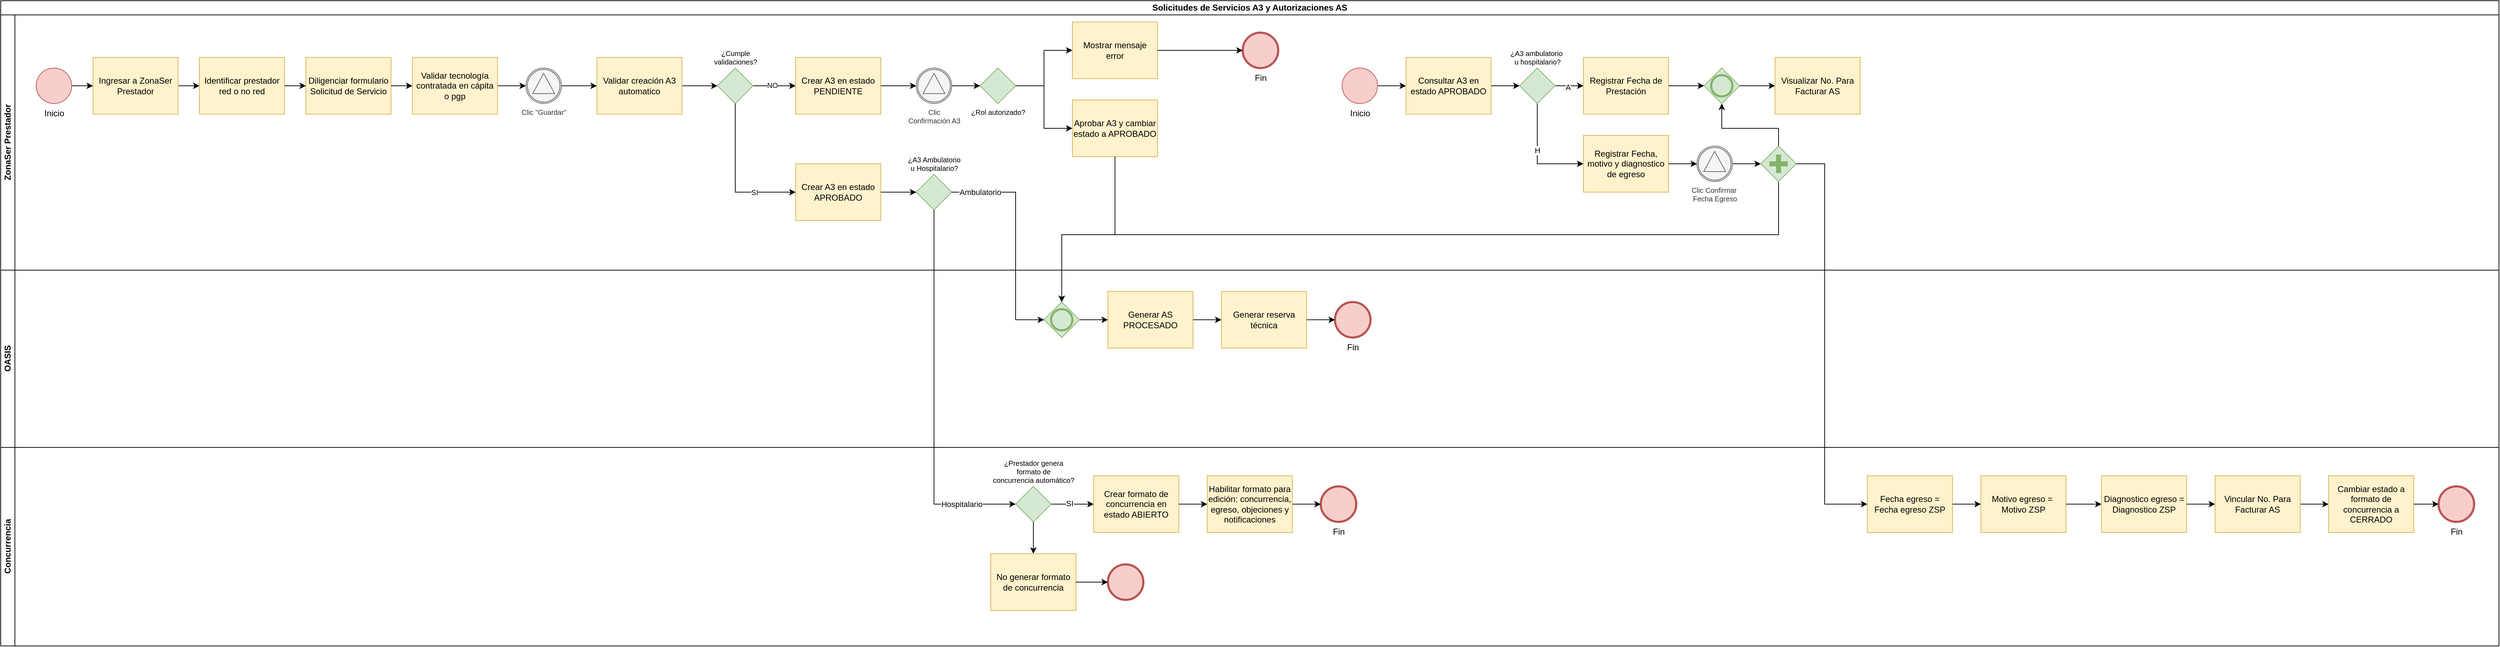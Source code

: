 <mxfile version="26.0.16">
  <diagram name="Página-1" id="qIX7veVQd1s_rR6ofYTU">
    <mxGraphModel dx="1434" dy="746" grid="1" gridSize="10" guides="1" tooltips="1" connect="1" arrows="1" fold="1" page="1" pageScale="1" pageWidth="2910" pageHeight="1030" math="0" shadow="0">
      <root>
        <mxCell id="0" />
        <mxCell id="1" parent="0" />
        <mxCell id="JW_ZT9TwwhXl2gYUWcVb-1" value="Solicitudes de Servicios A3 y Autorizaciones AS" style="swimlane;html=1;childLayout=stackLayout;resizeParent=1;resizeParentMax=0;horizontal=1;startSize=20;horizontalStack=0;whiteSpace=wrap;" vertex="1" parent="1">
          <mxGeometry x="40" y="40" width="3520" height="910" as="geometry" />
        </mxCell>
        <mxCell id="JW_ZT9TwwhXl2gYUWcVb-110" style="edgeStyle=orthogonalEdgeStyle;rounded=0;orthogonalLoop=1;jettySize=auto;html=1;" edge="1" parent="JW_ZT9TwwhXl2gYUWcVb-1" source="JW_ZT9TwwhXl2gYUWcVb-119" target="JW_ZT9TwwhXl2gYUWcVb-54">
          <mxGeometry relative="1" as="geometry">
            <Array as="points">
              <mxPoint x="1495" y="330" />
            </Array>
          </mxGeometry>
        </mxCell>
        <mxCell id="JW_ZT9TwwhXl2gYUWcVb-2" value="ZonaSer Prestador" style="swimlane;html=1;startSize=20;horizontal=0;" vertex="1" parent="JW_ZT9TwwhXl2gYUWcVb-1">
          <mxGeometry y="20" width="3520" height="360" as="geometry" />
        </mxCell>
        <mxCell id="JW_ZT9TwwhXl2gYUWcVb-7" style="edgeStyle=orthogonalEdgeStyle;rounded=0;orthogonalLoop=1;jettySize=auto;html=1;" edge="1" parent="JW_ZT9TwwhXl2gYUWcVb-2" source="JW_ZT9TwwhXl2gYUWcVb-5" target="JW_ZT9TwwhXl2gYUWcVb-6">
          <mxGeometry relative="1" as="geometry" />
        </mxCell>
        <mxCell id="JW_ZT9TwwhXl2gYUWcVb-5" value="Inicio" style="points=[[0.145,0.145,0],[0.5,0,0],[0.855,0.145,0],[1,0.5,0],[0.855,0.855,0],[0.5,1,0],[0.145,0.855,0],[0,0.5,0]];shape=mxgraph.bpmn.event;html=1;verticalLabelPosition=bottom;labelBackgroundColor=#ffffff;verticalAlign=top;align=center;perimeter=ellipsePerimeter;outlineConnect=0;aspect=fixed;outline=standard;symbol=general;fillColor=#f8cecc;strokeColor=#b85450;" vertex="1" parent="JW_ZT9TwwhXl2gYUWcVb-2">
          <mxGeometry x="50" y="75" width="50" height="50" as="geometry" />
        </mxCell>
        <mxCell id="JW_ZT9TwwhXl2gYUWcVb-8" style="edgeStyle=orthogonalEdgeStyle;rounded=0;orthogonalLoop=1;jettySize=auto;html=1;" edge="1" parent="JW_ZT9TwwhXl2gYUWcVb-2" source="JW_ZT9TwwhXl2gYUWcVb-6" target="JW_ZT9TwwhXl2gYUWcVb-9">
          <mxGeometry relative="1" as="geometry">
            <mxPoint x="290" y="100" as="targetPoint" />
          </mxGeometry>
        </mxCell>
        <mxCell id="JW_ZT9TwwhXl2gYUWcVb-6" value="Ingresar a ZonaSer Prestador" style="points=[[0.25,0,0],[0.5,0,0],[0.75,0,0],[1,0.25,0],[1,0.5,0],[1,0.75,0],[0.75,1,0],[0.5,1,0],[0.25,1,0],[0,0.75,0],[0,0.5,0],[0,0.25,0]];shape=mxgraph.bpmn.task2;whiteSpace=wrap;rectStyle=rounded;size=10;html=1;container=1;expand=0;collapsible=0;taskMarker=user;fillColor=#fff2cc;strokeColor=#d6b656;" vertex="1" parent="JW_ZT9TwwhXl2gYUWcVb-2">
          <mxGeometry x="130" y="60" width="120" height="80" as="geometry" />
        </mxCell>
        <UserObject label="Identificar prestador red o no red" link="https://app.diagrams.net/#Hkevinjporto%2FDiagramas-de-procesos%2Fmain%2FVisualizar%20servicios%20en%20ZSS%20para%20prestadores%20con%20marca%20en%20eter.drawio#%7B%22pageId%22%3A%22TRl0oPyITWr-6Asu_PwD%22%7D" linkTarget="_blank" id="JW_ZT9TwwhXl2gYUWcVb-9">
          <mxCell style="points=[[0.25,0,0],[0.5,0,0],[0.75,0,0],[1,0.25,0],[1,0.5,0],[1,0.75,0],[0.75,1,0],[0.5,1,0],[0.25,1,0],[0,0.75,0],[0,0.5,0],[0,0.25,0]];shape=mxgraph.bpmn.task2;whiteSpace=wrap;rectStyle=rounded;size=10;html=1;container=1;expand=0;collapsible=0;taskMarker=abstract;isLoopSub=1;fillColor=#fff2cc;strokeColor=#d6b656;" vertex="1" parent="JW_ZT9TwwhXl2gYUWcVb-2">
            <mxGeometry x="280" y="60" width="120" height="80" as="geometry" />
          </mxCell>
        </UserObject>
        <mxCell id="JW_ZT9TwwhXl2gYUWcVb-13" value="Diligenciar formulario Solicitud de Servicio" style="points=[[0.25,0,0],[0.5,0,0],[0.75,0,0],[1,0.25,0],[1,0.5,0],[1,0.75,0],[0.75,1,0],[0.5,1,0],[0.25,1,0],[0,0.75,0],[0,0.5,0],[0,0.25,0]];shape=mxgraph.bpmn.task2;whiteSpace=wrap;rectStyle=rounded;size=10;html=1;container=1;expand=0;collapsible=0;taskMarker=user;fillColor=#fff2cc;strokeColor=#d6b656;" vertex="1" parent="JW_ZT9TwwhXl2gYUWcVb-2">
          <mxGeometry x="430" y="60" width="120" height="80" as="geometry" />
        </mxCell>
        <mxCell id="JW_ZT9TwwhXl2gYUWcVb-10" style="edgeStyle=orthogonalEdgeStyle;rounded=0;orthogonalLoop=1;jettySize=auto;html=1;" edge="1" parent="JW_ZT9TwwhXl2gYUWcVb-2" source="JW_ZT9TwwhXl2gYUWcVb-9" target="JW_ZT9TwwhXl2gYUWcVb-13">
          <mxGeometry relative="1" as="geometry">
            <mxPoint x="430" y="100" as="targetPoint" />
          </mxGeometry>
        </mxCell>
        <mxCell id="JW_ZT9TwwhXl2gYUWcVb-14" style="edgeStyle=orthogonalEdgeStyle;rounded=0;orthogonalLoop=1;jettySize=auto;html=1;" edge="1" parent="JW_ZT9TwwhXl2gYUWcVb-2" source="JW_ZT9TwwhXl2gYUWcVb-13" target="JW_ZT9TwwhXl2gYUWcVb-16">
          <mxGeometry relative="1" as="geometry">
            <mxPoint x="580" y="100" as="targetPoint" />
          </mxGeometry>
        </mxCell>
        <mxCell id="JW_ZT9TwwhXl2gYUWcVb-18" style="edgeStyle=orthogonalEdgeStyle;rounded=0;orthogonalLoop=1;jettySize=auto;html=1;" edge="1" parent="JW_ZT9TwwhXl2gYUWcVb-2" source="JW_ZT9TwwhXl2gYUWcVb-16" target="JW_ZT9TwwhXl2gYUWcVb-17">
          <mxGeometry relative="1" as="geometry" />
        </mxCell>
        <UserObject label="Validar tecnología contratada en cápita o pgp" link="https://app.diagrams.net/#Hkevinjporto%2FDiagramas-de-procesos%2Fmain%2FValidar%20tecnologia%20contratada%20en%20capita%20o%20pgp.drawio#%7B%22pageId%22%3A%22vuPgtb5DDe-6d6AMIZnv%22%7D" id="JW_ZT9TwwhXl2gYUWcVb-16">
          <mxCell style="points=[[0.25,0,0],[0.5,0,0],[0.75,0,0],[1,0.25,0],[1,0.5,0],[1,0.75,0],[0.75,1,0],[0.5,1,0],[0.25,1,0],[0,0.75,0],[0,0.5,0],[0,0.25,0]];shape=mxgraph.bpmn.task2;whiteSpace=wrap;rectStyle=rounded;size=10;html=1;container=1;expand=0;collapsible=0;taskMarker=abstract;isLoopSub=1;fillColor=#fff2cc;strokeColor=#d6b656;" vertex="1" parent="JW_ZT9TwwhXl2gYUWcVb-2">
            <mxGeometry x="580" y="60" width="120" height="80" as="geometry" />
          </mxCell>
        </UserObject>
        <mxCell id="JW_ZT9TwwhXl2gYUWcVb-82" style="edgeStyle=orthogonalEdgeStyle;rounded=0;orthogonalLoop=1;jettySize=auto;html=1;entryX=0;entryY=0.5;entryDx=0;entryDy=0;entryPerimeter=0;" edge="1" parent="JW_ZT9TwwhXl2gYUWcVb-2" source="JW_ZT9TwwhXl2gYUWcVb-17" target="JW_ZT9TwwhXl2gYUWcVb-83">
          <mxGeometry relative="1" as="geometry">
            <mxPoint x="830" y="100" as="targetPoint" />
          </mxGeometry>
        </mxCell>
        <mxCell id="JW_ZT9TwwhXl2gYUWcVb-17" value="Clic &quot;Guardar&quot;" style="points=[[0.145,0.145,0],[0.5,0,0],[0.855,0.145,0],[1,0.5,0],[0.855,0.855,0],[0.5,1,0],[0.145,0.855,0],[0,0.5,0]];shape=mxgraph.bpmn.event;html=1;verticalLabelPosition=bottom;labelBackgroundColor=#ffffff;verticalAlign=top;align=center;perimeter=ellipsePerimeter;outlineConnect=0;aspect=fixed;outline=catching;symbol=signal;fillColor=#f5f5f5;strokeColor=#666666;fontColor=#333333;fontSize=10;" vertex="1" parent="JW_ZT9TwwhXl2gYUWcVb-2">
          <mxGeometry x="740" y="75" width="50" height="50" as="geometry" />
        </mxCell>
        <mxCell id="JW_ZT9TwwhXl2gYUWcVb-32" style="edgeStyle=orthogonalEdgeStyle;rounded=0;orthogonalLoop=1;jettySize=auto;html=1;fontSize=10;exitX=1;exitY=0.5;exitDx=0;exitDy=0;exitPerimeter=0;" edge="1" parent="JW_ZT9TwwhXl2gYUWcVb-2" source="JW_ZT9TwwhXl2gYUWcVb-84" target="JW_ZT9TwwhXl2gYUWcVb-38">
          <mxGeometry relative="1" as="geometry">
            <mxPoint x="1260" y="100" as="targetPoint" />
            <mxPoint x="1340" y="100" as="sourcePoint" />
          </mxGeometry>
        </mxCell>
        <mxCell id="JW_ZT9TwwhXl2gYUWcVb-35" value="NO" style="edgeLabel;html=1;align=center;verticalAlign=middle;resizable=0;points=[];fontSize=10;" vertex="1" connectable="0" parent="JW_ZT9TwwhXl2gYUWcVb-32">
          <mxGeometry x="-0.104" y="1" relative="1" as="geometry">
            <mxPoint as="offset" />
          </mxGeometry>
        </mxCell>
        <mxCell id="JW_ZT9TwwhXl2gYUWcVb-38" value="Crear A3 en estado PENDIENTE" style="points=[[0.25,0,0],[0.5,0,0],[0.75,0,0],[1,0.25,0],[1,0.5,0],[1,0.75,0],[0.75,1,0],[0.5,1,0],[0.25,1,0],[0,0.75,0],[0,0.5,0],[0,0.25,0]];shape=mxgraph.bpmn.task2;whiteSpace=wrap;rectStyle=rounded;size=10;html=1;container=1;expand=0;collapsible=0;taskMarker=user;fillColor=#fff2cc;strokeColor=#d6b656;" vertex="1" parent="JW_ZT9TwwhXl2gYUWcVb-2">
          <mxGeometry x="1120" y="60" width="120" height="80" as="geometry" />
        </mxCell>
        <mxCell id="JW_ZT9TwwhXl2gYUWcVb-39" value="Crear A3 en estado APROBADO" style="points=[[0.25,0,0],[0.5,0,0],[0.75,0,0],[1,0.25,0],[1,0.5,0],[1,0.75,0],[0.75,1,0],[0.5,1,0],[0.25,1,0],[0,0.75,0],[0,0.5,0],[0,0.25,0]];shape=mxgraph.bpmn.task2;whiteSpace=wrap;rectStyle=rounded;size=10;html=1;container=1;expand=0;collapsible=0;taskMarker=script;fillColor=#fff2cc;strokeColor=#d6b656;" vertex="1" parent="JW_ZT9TwwhXl2gYUWcVb-2">
          <mxGeometry x="1120" y="210" width="120" height="80" as="geometry" />
        </mxCell>
        <mxCell id="JW_ZT9TwwhXl2gYUWcVb-41" value="Clic &lt;br&gt;Confirmación A3" style="points=[[0.145,0.145,0],[0.5,0,0],[0.855,0.145,0],[1,0.5,0],[0.855,0.855,0],[0.5,1,0],[0.145,0.855,0],[0,0.5,0]];shape=mxgraph.bpmn.event;html=1;verticalLabelPosition=bottom;labelBackgroundColor=#ffffff;verticalAlign=top;align=center;perimeter=ellipsePerimeter;outlineConnect=0;aspect=fixed;outline=catching;symbol=signal;fillColor=#f5f5f5;fontColor=#333333;strokeColor=#666666;fontSize=10;" vertex="1" parent="JW_ZT9TwwhXl2gYUWcVb-2">
          <mxGeometry x="1290" y="75" width="50" height="50" as="geometry" />
        </mxCell>
        <mxCell id="JW_ZT9TwwhXl2gYUWcVb-40" style="edgeStyle=orthogonalEdgeStyle;rounded=0;orthogonalLoop=1;jettySize=auto;html=1;" edge="1" parent="JW_ZT9TwwhXl2gYUWcVb-2" source="JW_ZT9TwwhXl2gYUWcVb-38" target="JW_ZT9TwwhXl2gYUWcVb-41">
          <mxGeometry relative="1" as="geometry">
            <mxPoint x="1470" y="100" as="targetPoint" />
          </mxGeometry>
        </mxCell>
        <mxCell id="JW_ZT9TwwhXl2gYUWcVb-43" value="¿A3 Ambulatorio &lt;br&gt;u Hospitalario?" style="points=[[0.25,0.25,0],[0.5,0,0],[0.75,0.25,0],[1,0.5,0],[0.75,0.75,0],[0.5,1,0],[0.25,0.75,0],[0,0.5,0]];shape=mxgraph.bpmn.gateway2;html=1;verticalLabelPosition=top;labelBackgroundColor=#ffffff;verticalAlign=bottom;align=center;perimeter=rhombusPerimeter;outlineConnect=0;outline=none;symbol=none;fillColor=#d5e8d4;strokeColor=#82b366;fontSize=10;labelPosition=center;" vertex="1" parent="JW_ZT9TwwhXl2gYUWcVb-2">
          <mxGeometry x="1290" y="225" width="50" height="50" as="geometry" />
        </mxCell>
        <mxCell id="JW_ZT9TwwhXl2gYUWcVb-42" style="edgeStyle=orthogonalEdgeStyle;rounded=0;orthogonalLoop=1;jettySize=auto;html=1;" edge="1" parent="JW_ZT9TwwhXl2gYUWcVb-2" source="JW_ZT9TwwhXl2gYUWcVb-39" target="JW_ZT9TwwhXl2gYUWcVb-43">
          <mxGeometry relative="1" as="geometry">
            <mxPoint x="1480" y="225" as="targetPoint" />
          </mxGeometry>
        </mxCell>
        <mxCell id="JW_ZT9TwwhXl2gYUWcVb-47" value="Mostrar mensaje error" style="points=[[0.25,0,0],[0.5,0,0],[0.75,0,0],[1,0.25,0],[1,0.5,0],[1,0.75,0],[0.75,1,0],[0.5,1,0],[0.25,1,0],[0,0.75,0],[0,0.5,0],[0,0.25,0]];shape=mxgraph.bpmn.task2;whiteSpace=wrap;rectStyle=rounded;size=10;html=1;container=1;expand=0;collapsible=0;taskMarker=send;fillColor=#fff2cc;strokeColor=#d6b656;" vertex="1" parent="JW_ZT9TwwhXl2gYUWcVb-2">
          <mxGeometry x="1510" y="10" width="120" height="80" as="geometry" />
        </mxCell>
        <mxCell id="JW_ZT9TwwhXl2gYUWcVb-50" value="Aprobar A3 y cambiar estado a APROBADO" style="points=[[0.25,0,0],[0.5,0,0],[0.75,0,0],[1,0.25,0],[1,0.5,0],[1,0.75,0],[0.75,1,0],[0.5,1,0],[0.25,1,0],[0,0.75,0],[0,0.5,0],[0,0.25,0]];shape=mxgraph.bpmn.task2;whiteSpace=wrap;rectStyle=rounded;size=10;html=1;container=1;expand=0;collapsible=0;taskMarker=script;fillColor=#fff2cc;strokeColor=#d6b656;" vertex="1" parent="JW_ZT9TwwhXl2gYUWcVb-2">
          <mxGeometry x="1510" y="120" width="120" height="80" as="geometry" />
        </mxCell>
        <mxCell id="JW_ZT9TwwhXl2gYUWcVb-49" value="Fin" style="points=[[0.145,0.145,0],[0.5,0,0],[0.855,0.145,0],[1,0.5,0],[0.855,0.855,0],[0.5,1,0],[0.145,0.855,0],[0,0.5,0]];shape=mxgraph.bpmn.event;html=1;verticalLabelPosition=bottom;labelBackgroundColor=#ffffff;verticalAlign=top;align=center;perimeter=ellipsePerimeter;outlineConnect=0;aspect=fixed;outline=end;symbol=terminate2;fillColor=#f8cecc;strokeColor=#b85450;" vertex="1" parent="JW_ZT9TwwhXl2gYUWcVb-2">
          <mxGeometry x="1750" y="25" width="50" height="50" as="geometry" />
        </mxCell>
        <mxCell id="JW_ZT9TwwhXl2gYUWcVb-48" style="edgeStyle=orthogonalEdgeStyle;rounded=0;orthogonalLoop=1;jettySize=auto;html=1;" edge="1" parent="JW_ZT9TwwhXl2gYUWcVb-2" source="JW_ZT9TwwhXl2gYUWcVb-47" target="JW_ZT9TwwhXl2gYUWcVb-49">
          <mxGeometry relative="1" as="geometry">
            <mxPoint x="1810" y="50" as="targetPoint" />
          </mxGeometry>
        </mxCell>
        <mxCell id="JW_ZT9TwwhXl2gYUWcVb-96" style="edgeStyle=orthogonalEdgeStyle;rounded=0;orthogonalLoop=1;jettySize=auto;html=1;" edge="1" parent="JW_ZT9TwwhXl2gYUWcVb-2" source="JW_ZT9TwwhXl2gYUWcVb-76" target="JW_ZT9TwwhXl2gYUWcVb-95">
          <mxGeometry relative="1" as="geometry" />
        </mxCell>
        <mxCell id="JW_ZT9TwwhXl2gYUWcVb-76" value="Inicio" style="points=[[0.145,0.145,0],[0.5,0,0],[0.855,0.145,0],[1,0.5,0],[0.855,0.855,0],[0.5,1,0],[0.145,0.855,0],[0,0.5,0]];shape=mxgraph.bpmn.event;html=1;verticalLabelPosition=bottom;labelBackgroundColor=#ffffff;verticalAlign=top;align=center;perimeter=ellipsePerimeter;outlineConnect=0;aspect=fixed;outline=standard;symbol=general;fillColor=#f8cecc;strokeColor=#b85450;" vertex="1" parent="JW_ZT9TwwhXl2gYUWcVb-2">
          <mxGeometry x="1890" y="75" width="50" height="50" as="geometry" />
        </mxCell>
        <mxCell id="JW_ZT9TwwhXl2gYUWcVb-45" value="¿Rol autorizado?" style="points=[[0.25,0.25,0],[0.5,0,0],[0.75,0.25,0],[1,0.5,0],[0.75,0.75,0],[0.5,1,0],[0.25,0.75,0],[0,0.5,0]];shape=mxgraph.bpmn.gateway2;html=1;verticalLabelPosition=bottom;labelBackgroundColor=#ffffff;verticalAlign=top;align=center;perimeter=rhombusPerimeter;outlineConnect=0;outline=none;symbol=none;fillColor=#d5e8d4;strokeColor=#82b366;fontSize=10;labelPosition=center;" vertex="1" parent="JW_ZT9TwwhXl2gYUWcVb-2">
          <mxGeometry x="1380" y="75" width="50" height="50" as="geometry" />
        </mxCell>
        <mxCell id="JW_ZT9TwwhXl2gYUWcVb-46" style="edgeStyle=orthogonalEdgeStyle;rounded=0;orthogonalLoop=1;jettySize=auto;html=1;" edge="1" parent="JW_ZT9TwwhXl2gYUWcVb-2" source="JW_ZT9TwwhXl2gYUWcVb-45" target="JW_ZT9TwwhXl2gYUWcVb-47">
          <mxGeometry relative="1" as="geometry">
            <mxPoint x="1670" y="40" as="targetPoint" />
          </mxGeometry>
        </mxCell>
        <mxCell id="JW_ZT9TwwhXl2gYUWcVb-44" style="edgeStyle=orthogonalEdgeStyle;rounded=0;orthogonalLoop=1;jettySize=auto;html=1;" edge="1" parent="JW_ZT9TwwhXl2gYUWcVb-2" source="JW_ZT9TwwhXl2gYUWcVb-41" target="JW_ZT9TwwhXl2gYUWcVb-45">
          <mxGeometry relative="1" as="geometry">
            <mxPoint x="1550" y="100" as="targetPoint" />
          </mxGeometry>
        </mxCell>
        <mxCell id="JW_ZT9TwwhXl2gYUWcVb-51" style="edgeStyle=orthogonalEdgeStyle;rounded=0;orthogonalLoop=1;jettySize=auto;html=1;entryX=0;entryY=0.5;entryDx=0;entryDy=0;entryPerimeter=0;" edge="1" parent="JW_ZT9TwwhXl2gYUWcVb-2" source="JW_ZT9TwwhXl2gYUWcVb-45" target="JW_ZT9TwwhXl2gYUWcVb-50">
          <mxGeometry relative="1" as="geometry" />
        </mxCell>
        <mxCell id="JW_ZT9TwwhXl2gYUWcVb-85" style="edgeStyle=orthogonalEdgeStyle;rounded=0;orthogonalLoop=1;jettySize=auto;html=1;" edge="1" parent="JW_ZT9TwwhXl2gYUWcVb-2" source="JW_ZT9TwwhXl2gYUWcVb-83" target="JW_ZT9TwwhXl2gYUWcVb-84">
          <mxGeometry relative="1" as="geometry" />
        </mxCell>
        <UserObject label="Validar creación A3 automatico" link="https://app.diagrams.net/#Hkevinjporto%2FDiagramas-de-procesos%2Fmain%2FValidar%20condiciones%20para%20crear%20A3%20automatico.drawio#%7B%22pageId%22%3A%22XB4Z8zkzqnux2oW8rPwN%22%7D" id="JW_ZT9TwwhXl2gYUWcVb-83">
          <mxCell style="points=[[0.25,0,0],[0.5,0,0],[0.75,0,0],[1,0.25,0],[1,0.5,0],[1,0.75,0],[0.75,1,0],[0.5,1,0],[0.25,1,0],[0,0.75,0],[0,0.5,0],[0,0.25,0]];shape=mxgraph.bpmn.task2;whiteSpace=wrap;rectStyle=rounded;size=10;html=1;container=1;expand=0;collapsible=0;taskMarker=abstract;isLoopSub=1;fillColor=#fff2cc;strokeColor=#d6b656;" vertex="1" parent="JW_ZT9TwwhXl2gYUWcVb-2">
            <mxGeometry x="840" y="60" width="120" height="80" as="geometry" />
          </mxCell>
        </UserObject>
        <mxCell id="JW_ZT9TwwhXl2gYUWcVb-84" value="¿Cumple &lt;br&gt;validaciones?" style="points=[[0.25,0.25,0],[0.5,0,0],[0.75,0.25,0],[1,0.5,0],[0.75,0.75,0],[0.5,1,0],[0.25,0.75,0],[0,0.5,0]];shape=mxgraph.bpmn.gateway2;html=1;verticalLabelPosition=top;labelBackgroundColor=#ffffff;verticalAlign=bottom;align=center;perimeter=rhombusPerimeter;outlineConnect=0;outline=none;symbol=none;fillColor=#d5e8d4;strokeColor=#82b366;labelPosition=center;fontSize=10;" vertex="1" parent="JW_ZT9TwwhXl2gYUWcVb-2">
          <mxGeometry x="1010" y="75" width="50" height="50" as="geometry" />
        </mxCell>
        <mxCell id="JW_ZT9TwwhXl2gYUWcVb-86" style="edgeStyle=orthogonalEdgeStyle;rounded=0;orthogonalLoop=1;jettySize=auto;html=1;entryX=0;entryY=0.5;entryDx=0;entryDy=0;entryPerimeter=0;" edge="1" parent="JW_ZT9TwwhXl2gYUWcVb-2" source="JW_ZT9TwwhXl2gYUWcVb-84" target="JW_ZT9TwwhXl2gYUWcVb-39">
          <mxGeometry relative="1" as="geometry">
            <Array as="points">
              <mxPoint x="1035" y="250" />
            </Array>
          </mxGeometry>
        </mxCell>
        <mxCell id="JW_ZT9TwwhXl2gYUWcVb-87" value="SI" style="edgeLabel;html=1;align=center;verticalAlign=middle;resizable=0;points=[];fontSize=10;" vertex="1" connectable="0" parent="JW_ZT9TwwhXl2gYUWcVb-86">
          <mxGeometry x="0.274" relative="1" as="geometry">
            <mxPoint x="18" as="offset" />
          </mxGeometry>
        </mxCell>
        <mxCell id="JW_ZT9TwwhXl2gYUWcVb-95" value="Consultar A3 en estado APROBADO" style="points=[[0.25,0,0],[0.5,0,0],[0.75,0,0],[1,0.25,0],[1,0.5,0],[1,0.75,0],[0.75,1,0],[0.5,1,0],[0.25,1,0],[0,0.75,0],[0,0.5,0],[0,0.25,0]];shape=mxgraph.bpmn.task2;whiteSpace=wrap;rectStyle=rounded;size=10;html=1;container=1;expand=0;collapsible=0;taskMarker=user;fillColor=#fff2cc;strokeColor=#d6b656;" vertex="1" parent="JW_ZT9TwwhXl2gYUWcVb-2">
          <mxGeometry x="1980" y="60" width="120" height="80" as="geometry" />
        </mxCell>
        <mxCell id="JW_ZT9TwwhXl2gYUWcVb-102" style="edgeStyle=orthogonalEdgeStyle;rounded=0;orthogonalLoop=1;jettySize=auto;html=1;" edge="1" parent="JW_ZT9TwwhXl2gYUWcVb-2" source="JW_ZT9TwwhXl2gYUWcVb-101" target="JW_ZT9TwwhXl2gYUWcVb-106">
          <mxGeometry relative="1" as="geometry">
            <mxPoint x="2370" y="100" as="targetPoint" />
          </mxGeometry>
        </mxCell>
        <mxCell id="JW_ZT9TwwhXl2gYUWcVb-103" value="A" style="edgeLabel;html=1;align=center;verticalAlign=middle;resizable=0;points=[];" vertex="1" connectable="0" parent="JW_ZT9TwwhXl2gYUWcVb-102">
          <mxGeometry x="-0.106" y="-2" relative="1" as="geometry">
            <mxPoint as="offset" />
          </mxGeometry>
        </mxCell>
        <mxCell id="JW_ZT9TwwhXl2gYUWcVb-104" style="edgeStyle=orthogonalEdgeStyle;rounded=0;orthogonalLoop=1;jettySize=auto;html=1;entryX=0;entryY=0.5;entryDx=0;entryDy=0;entryPerimeter=0;" edge="1" parent="JW_ZT9TwwhXl2gYUWcVb-2" source="JW_ZT9TwwhXl2gYUWcVb-101" target="JW_ZT9TwwhXl2gYUWcVb-107">
          <mxGeometry relative="1" as="geometry">
            <mxPoint x="2265" y="200" as="targetPoint" />
            <Array as="points">
              <mxPoint x="2165" y="210" />
            </Array>
          </mxGeometry>
        </mxCell>
        <mxCell id="JW_ZT9TwwhXl2gYUWcVb-105" value="H" style="edgeLabel;html=1;align=center;verticalAlign=middle;resizable=0;points=[];" vertex="1" connectable="0" parent="JW_ZT9TwwhXl2gYUWcVb-104">
          <mxGeometry x="-0.126" relative="1" as="geometry">
            <mxPoint as="offset" />
          </mxGeometry>
        </mxCell>
        <mxCell id="JW_ZT9TwwhXl2gYUWcVb-101" value="¿A3 ambulatorio&amp;nbsp;&lt;div&gt;u hospitalario?&lt;/div&gt;" style="points=[[0.25,0.25,0],[0.5,0,0],[0.75,0.25,0],[1,0.5,0],[0.75,0.75,0],[0.5,1,0],[0.25,0.75,0],[0,0.5,0]];shape=mxgraph.bpmn.gateway2;html=1;verticalLabelPosition=top;labelBackgroundColor=#ffffff;verticalAlign=bottom;align=center;perimeter=rhombusPerimeter;outlineConnect=0;outline=none;symbol=none;fillColor=#d5e8d4;strokeColor=#82b366;fontSize=10;labelPosition=center;" vertex="1" parent="JW_ZT9TwwhXl2gYUWcVb-2">
          <mxGeometry x="2140" y="75" width="50" height="50" as="geometry" />
        </mxCell>
        <mxCell id="JW_ZT9TwwhXl2gYUWcVb-100" style="edgeStyle=orthogonalEdgeStyle;rounded=0;orthogonalLoop=1;jettySize=auto;html=1;" edge="1" parent="JW_ZT9TwwhXl2gYUWcVb-2" source="JW_ZT9TwwhXl2gYUWcVb-95" target="JW_ZT9TwwhXl2gYUWcVb-101">
          <mxGeometry relative="1" as="geometry">
            <mxPoint x="2230" y="100" as="targetPoint" />
          </mxGeometry>
        </mxCell>
        <mxCell id="JW_ZT9TwwhXl2gYUWcVb-106" value="Registrar Fecha de Prestación" style="points=[[0.25,0,0],[0.5,0,0],[0.75,0,0],[1,0.25,0],[1,0.5,0],[1,0.75,0],[0.75,1,0],[0.5,1,0],[0.25,1,0],[0,0.75,0],[0,0.5,0],[0,0.25,0]];shape=mxgraph.bpmn.task2;whiteSpace=wrap;rectStyle=rounded;size=10;html=1;container=1;expand=0;collapsible=0;taskMarker=user;fillColor=#fff2cc;strokeColor=#d6b656;" vertex="1" parent="JW_ZT9TwwhXl2gYUWcVb-2">
          <mxGeometry x="2230" y="60" width="120" height="80" as="geometry" />
        </mxCell>
        <mxCell id="JW_ZT9TwwhXl2gYUWcVb-107" value="Registrar Fecha, motivo y diagnostico de egreso" style="points=[[0.25,0,0],[0.5,0,0],[0.75,0,0],[1,0.25,0],[1,0.5,0],[1,0.75,0],[0.75,1,0],[0.5,1,0],[0.25,1,0],[0,0.75,0],[0,0.5,0],[0,0.25,0]];shape=mxgraph.bpmn.task2;whiteSpace=wrap;rectStyle=rounded;size=10;html=1;container=1;expand=0;collapsible=0;taskMarker=user;fillColor=#fff2cc;strokeColor=#d6b656;" vertex="1" parent="JW_ZT9TwwhXl2gYUWcVb-2">
          <mxGeometry x="2230" y="170" width="120" height="80" as="geometry" />
        </mxCell>
        <mxCell id="JW_ZT9TwwhXl2gYUWcVb-120" style="edgeStyle=orthogonalEdgeStyle;rounded=0;orthogonalLoop=1;jettySize=auto;html=1;" edge="1" parent="JW_ZT9TwwhXl2gYUWcVb-2" source="JW_ZT9TwwhXl2gYUWcVb-109" target="JW_ZT9TwwhXl2gYUWcVb-119">
          <mxGeometry relative="1" as="geometry" />
        </mxCell>
        <mxCell id="JW_ZT9TwwhXl2gYUWcVb-109" value="Clic Confirmar&amp;nbsp;&lt;div&gt;Fecha Egreso&lt;/div&gt;" style="points=[[0.145,0.145,0],[0.5,0,0],[0.855,0.145,0],[1,0.5,0],[0.855,0.855,0],[0.5,1,0],[0.145,0.855,0],[0,0.5,0]];shape=mxgraph.bpmn.event;html=1;verticalLabelPosition=bottom;labelBackgroundColor=#ffffff;verticalAlign=top;align=center;perimeter=ellipsePerimeter;outlineConnect=0;aspect=fixed;outline=catching;symbol=signal;fillColor=#f5f5f5;fontColor=#333333;strokeColor=#666666;fontSize=10;" vertex="1" parent="JW_ZT9TwwhXl2gYUWcVb-2">
          <mxGeometry x="2390" y="185" width="50" height="50" as="geometry" />
        </mxCell>
        <mxCell id="JW_ZT9TwwhXl2gYUWcVb-108" style="edgeStyle=orthogonalEdgeStyle;rounded=0;orthogonalLoop=1;jettySize=auto;html=1;" edge="1" parent="JW_ZT9TwwhXl2gYUWcVb-2" source="JW_ZT9TwwhXl2gYUWcVb-107" target="JW_ZT9TwwhXl2gYUWcVb-109">
          <mxGeometry relative="1" as="geometry">
            <mxPoint x="2520" y="210" as="targetPoint" />
          </mxGeometry>
        </mxCell>
        <mxCell id="JW_ZT9TwwhXl2gYUWcVb-112" value="" style="points=[[0.25,0.25,0],[0.5,0,0],[0.75,0.25,0],[1,0.5,0],[0.75,0.75,0],[0.5,1,0],[0.25,0.75,0],[0,0.5,0]];shape=mxgraph.bpmn.gateway2;html=1;verticalLabelPosition=bottom;labelBackgroundColor=#ffffff;verticalAlign=top;align=center;perimeter=rhombusPerimeter;outlineConnect=0;outline=end;symbol=general;fillColor=#d5e8d4;strokeColor=#82b366;" vertex="1" parent="JW_ZT9TwwhXl2gYUWcVb-2">
          <mxGeometry x="2400" y="75" width="50" height="50" as="geometry" />
        </mxCell>
        <mxCell id="JW_ZT9TwwhXl2gYUWcVb-111" style="edgeStyle=orthogonalEdgeStyle;rounded=0;orthogonalLoop=1;jettySize=auto;html=1;" edge="1" parent="JW_ZT9TwwhXl2gYUWcVb-2" source="JW_ZT9TwwhXl2gYUWcVb-106" target="JW_ZT9TwwhXl2gYUWcVb-112">
          <mxGeometry relative="1" as="geometry">
            <mxPoint x="2410" y="100" as="targetPoint" />
          </mxGeometry>
        </mxCell>
        <mxCell id="JW_ZT9TwwhXl2gYUWcVb-135" style="edgeStyle=orthogonalEdgeStyle;rounded=0;orthogonalLoop=1;jettySize=auto;html=1;" edge="1" parent="JW_ZT9TwwhXl2gYUWcVb-2" source="JW_ZT9TwwhXl2gYUWcVb-119" target="JW_ZT9TwwhXl2gYUWcVb-112">
          <mxGeometry relative="1" as="geometry">
            <Array as="points">
              <mxPoint x="2505" y="160" />
              <mxPoint x="2425" y="160" />
            </Array>
          </mxGeometry>
        </mxCell>
        <mxCell id="JW_ZT9TwwhXl2gYUWcVb-119" value="" style="points=[[0.25,0.25,0],[0.5,0,0],[0.75,0.25,0],[1,0.5,0],[0.75,0.75,0],[0.5,1,0],[0.25,0.75,0],[0,0.5,0]];shape=mxgraph.bpmn.gateway2;html=1;verticalLabelPosition=bottom;labelBackgroundColor=#ffffff;verticalAlign=top;align=center;perimeter=rhombusPerimeter;outlineConnect=0;outline=none;symbol=none;gwType=parallel;fillColor=#d5e8d4;strokeColor=#82b366;" vertex="1" parent="JW_ZT9TwwhXl2gYUWcVb-2">
          <mxGeometry x="2480" y="185" width="50" height="50" as="geometry" />
        </mxCell>
        <mxCell id="JW_ZT9TwwhXl2gYUWcVb-134" value="Visualizar No. Para Facturar AS" style="points=[[0.25,0,0],[0.5,0,0],[0.75,0,0],[1,0.25,0],[1,0.5,0],[1,0.75,0],[0.75,1,0],[0.5,1,0],[0.25,1,0],[0,0.75,0],[0,0.5,0],[0,0.25,0]];shape=mxgraph.bpmn.task2;whiteSpace=wrap;rectStyle=rounded;size=10;html=1;container=1;expand=0;collapsible=0;taskMarker=script;fillColor=#fff2cc;strokeColor=#d6b656;" vertex="1" parent="JW_ZT9TwwhXl2gYUWcVb-2">
          <mxGeometry x="2500" y="60" width="120" height="80" as="geometry" />
        </mxCell>
        <mxCell id="JW_ZT9TwwhXl2gYUWcVb-133" style="edgeStyle=orthogonalEdgeStyle;rounded=0;orthogonalLoop=1;jettySize=auto;html=1;" edge="1" parent="JW_ZT9TwwhXl2gYUWcVb-2" source="JW_ZT9TwwhXl2gYUWcVb-112" target="JW_ZT9TwwhXl2gYUWcVb-134">
          <mxGeometry relative="1" as="geometry">
            <mxPoint x="2700" y="100" as="targetPoint" />
          </mxGeometry>
        </mxCell>
        <mxCell id="JW_ZT9TwwhXl2gYUWcVb-3" value="OASIS" style="swimlane;html=1;startSize=20;horizontal=0;" vertex="1" parent="JW_ZT9TwwhXl2gYUWcVb-1">
          <mxGeometry y="380" width="3520" height="250" as="geometry" />
        </mxCell>
        <mxCell id="JW_ZT9TwwhXl2gYUWcVb-53" value="Generar AS PROCESADO" style="points=[[0.25,0,0],[0.5,0,0],[0.75,0,0],[1,0.25,0],[1,0.5,0],[1,0.75,0],[0.75,1,0],[0.5,1,0],[0.25,1,0],[0,0.75,0],[0,0.5,0],[0,0.25,0]];shape=mxgraph.bpmn.task2;whiteSpace=wrap;rectStyle=rounded;size=10;html=1;container=1;expand=0;collapsible=0;taskMarker=script;fillColor=#fff2cc;strokeColor=#d6b656;" vertex="1" parent="JW_ZT9TwwhXl2gYUWcVb-3">
          <mxGeometry x="1560" y="30" width="120" height="80" as="geometry" />
        </mxCell>
        <mxCell id="JW_ZT9TwwhXl2gYUWcVb-56" style="edgeStyle=orthogonalEdgeStyle;rounded=0;orthogonalLoop=1;jettySize=auto;html=1;" edge="1" parent="JW_ZT9TwwhXl2gYUWcVb-3" source="JW_ZT9TwwhXl2gYUWcVb-54" target="JW_ZT9TwwhXl2gYUWcVb-53">
          <mxGeometry relative="1" as="geometry" />
        </mxCell>
        <mxCell id="JW_ZT9TwwhXl2gYUWcVb-54" value="" style="points=[[0.25,0.25,0],[0.5,0,0],[0.75,0.25,0],[1,0.5,0],[0.75,0.75,0],[0.5,1,0],[0.25,0.75,0],[0,0.5,0]];shape=mxgraph.bpmn.gateway2;html=1;verticalLabelPosition=bottom;labelBackgroundColor=#ffffff;verticalAlign=top;align=center;perimeter=rhombusPerimeter;outlineConnect=0;outline=end;symbol=general;fillColor=#d5e8d4;strokeColor=#82b366;" vertex="1" parent="JW_ZT9TwwhXl2gYUWcVb-3">
          <mxGeometry x="1470" y="45" width="50" height="50" as="geometry" />
        </mxCell>
        <mxCell id="JW_ZT9TwwhXl2gYUWcVb-59" style="edgeStyle=orthogonalEdgeStyle;rounded=0;orthogonalLoop=1;jettySize=auto;html=1;" edge="1" parent="JW_ZT9TwwhXl2gYUWcVb-3" source="JW_ZT9TwwhXl2gYUWcVb-53" target="JW_ZT9TwwhXl2gYUWcVb-93">
          <mxGeometry relative="1" as="geometry">
            <mxPoint x="1720" y="70" as="targetPoint" />
          </mxGeometry>
        </mxCell>
        <UserObject label="Generar reserva técnica" link="https://app.diagrams.net/#Hkevinjporto%2FDiagramas-de-procesos%2Fmain%2FProceso%20reserva%20t%C3%A9cnica.drawio#%7B%22pageId%22%3A%22OOA_6IZKtUR3cF3tt41C%22%7D" id="JW_ZT9TwwhXl2gYUWcVb-93">
          <mxCell style="points=[[0.25,0,0],[0.5,0,0],[0.75,0,0],[1,0.25,0],[1,0.5,0],[1,0.75,0],[0.75,1,0],[0.5,1,0],[0.25,1,0],[0,0.75,0],[0,0.5,0],[0,0.25,0]];shape=mxgraph.bpmn.task2;whiteSpace=wrap;rectStyle=rounded;size=10;html=1;container=1;expand=0;collapsible=0;taskMarker=abstract;isLoopSub=1;fillColor=#fff2cc;strokeColor=#d6b656;" vertex="1" parent="JW_ZT9TwwhXl2gYUWcVb-3">
            <mxGeometry x="1720" y="30" width="120" height="80" as="geometry" />
          </mxCell>
        </UserObject>
        <mxCell id="JW_ZT9TwwhXl2gYUWcVb-118" value="Fin" style="points=[[0.145,0.145,0],[0.5,0,0],[0.855,0.145,0],[1,0.5,0],[0.855,0.855,0],[0.5,1,0],[0.145,0.855,0],[0,0.5,0]];shape=mxgraph.bpmn.event;html=1;verticalLabelPosition=bottom;labelBackgroundColor=#ffffff;verticalAlign=top;align=center;perimeter=ellipsePerimeter;outlineConnect=0;aspect=fixed;outline=end;symbol=terminate2;fillColor=#f8cecc;strokeColor=#b85450;" vertex="1" parent="JW_ZT9TwwhXl2gYUWcVb-3">
          <mxGeometry x="1880" y="45" width="50" height="50" as="geometry" />
        </mxCell>
        <mxCell id="JW_ZT9TwwhXl2gYUWcVb-94" style="edgeStyle=orthogonalEdgeStyle;rounded=0;orthogonalLoop=1;jettySize=auto;html=1;" edge="1" parent="JW_ZT9TwwhXl2gYUWcVb-3" source="JW_ZT9TwwhXl2gYUWcVb-93" target="JW_ZT9TwwhXl2gYUWcVb-118">
          <mxGeometry relative="1" as="geometry">
            <mxPoint x="1870" y="70" as="targetPoint" />
          </mxGeometry>
        </mxCell>
        <mxCell id="JW_ZT9TwwhXl2gYUWcVb-4" value="Concurrencia" style="swimlane;html=1;startSize=20;horizontal=0;" vertex="1" parent="JW_ZT9TwwhXl2gYUWcVb-1">
          <mxGeometry y="630" width="3520" height="280" as="geometry" />
        </mxCell>
        <mxCell id="JW_ZT9TwwhXl2gYUWcVb-62" value="Crear formato de concurrencia en estado ABIERTO" style="points=[[0.25,0,0],[0.5,0,0],[0.75,0,0],[1,0.25,0],[1,0.5,0],[1,0.75,0],[0.75,1,0],[0.5,1,0],[0.25,1,0],[0,0.75,0],[0,0.5,0],[0,0.25,0]];shape=mxgraph.bpmn.task2;whiteSpace=wrap;rectStyle=rounded;size=10;html=1;container=1;expand=0;collapsible=0;taskMarker=script;fillColor=#fff2cc;strokeColor=#d6b656;" vertex="1" parent="JW_ZT9TwwhXl2gYUWcVb-4">
          <mxGeometry x="1540" y="40" width="120" height="80" as="geometry" />
        </mxCell>
        <mxCell id="JW_ZT9TwwhXl2gYUWcVb-66" style="edgeStyle=orthogonalEdgeStyle;rounded=0;orthogonalLoop=1;jettySize=auto;html=1;" edge="1" parent="JW_ZT9TwwhXl2gYUWcVb-4" source="JW_ZT9TwwhXl2gYUWcVb-63" target="JW_ZT9TwwhXl2gYUWcVb-62">
          <mxGeometry relative="1" as="geometry" />
        </mxCell>
        <mxCell id="JW_ZT9TwwhXl2gYUWcVb-67" value="SI" style="edgeLabel;html=1;align=center;verticalAlign=middle;resizable=0;points=[];" vertex="1" connectable="0" parent="JW_ZT9TwwhXl2gYUWcVb-66">
          <mxGeometry x="-0.133" y="1" relative="1" as="geometry">
            <mxPoint as="offset" />
          </mxGeometry>
        </mxCell>
        <mxCell id="JW_ZT9TwwhXl2gYUWcVb-63" value="¿Prestador genera &lt;br&gt;formato de &lt;br&gt;concurrencia automático?" style="points=[[0.25,0.25,0],[0.5,0,0],[0.75,0.25,0],[1,0.5,0],[0.75,0.75,0],[0.5,1,0],[0.25,0.75,0],[0,0.5,0]];shape=mxgraph.bpmn.gateway2;html=1;verticalLabelPosition=top;labelBackgroundColor=#ffffff;verticalAlign=bottom;align=center;perimeter=rhombusPerimeter;outlineConnect=0;outline=none;symbol=none;fontSize=10;fillColor=#d5e8d4;strokeColor=#82b366;labelPosition=center;" vertex="1" parent="JW_ZT9TwwhXl2gYUWcVb-4">
          <mxGeometry x="1430" y="55" width="50" height="50" as="geometry" />
        </mxCell>
        <mxCell id="JW_ZT9TwwhXl2gYUWcVb-71" value="" style="points=[[0.145,0.145,0],[0.5,0,0],[0.855,0.145,0],[1,0.5,0],[0.855,0.855,0],[0.5,1,0],[0.145,0.855,0],[0,0.5,0]];shape=mxgraph.bpmn.event;html=1;verticalLabelPosition=bottom;labelBackgroundColor=#ffffff;verticalAlign=top;align=center;perimeter=ellipsePerimeter;outlineConnect=0;aspect=fixed;outline=end;symbol=terminate2;fillColor=#f8cecc;strokeColor=#b85450;" vertex="1" parent="JW_ZT9TwwhXl2gYUWcVb-4">
          <mxGeometry x="1560" y="165" width="50" height="50" as="geometry" />
        </mxCell>
        <mxCell id="JW_ZT9TwwhXl2gYUWcVb-69" value="No generar formato de concurrencia" style="points=[[0.25,0,0],[0.5,0,0],[0.75,0,0],[1,0.25,0],[1,0.5,0],[1,0.75,0],[0.75,1,0],[0.5,1,0],[0.25,1,0],[0,0.75,0],[0,0.5,0],[0,0.25,0]];shape=mxgraph.bpmn.task2;whiteSpace=wrap;rectStyle=rounded;size=10;html=1;container=1;expand=0;collapsible=0;taskMarker=script;fillColor=#fff2cc;strokeColor=#d6b656;" vertex="1" parent="JW_ZT9TwwhXl2gYUWcVb-4">
          <mxGeometry x="1395" y="150" width="120" height="80" as="geometry" />
        </mxCell>
        <mxCell id="JW_ZT9TwwhXl2gYUWcVb-68" style="edgeStyle=orthogonalEdgeStyle;rounded=0;orthogonalLoop=1;jettySize=auto;html=1;" edge="1" parent="JW_ZT9TwwhXl2gYUWcVb-4" source="JW_ZT9TwwhXl2gYUWcVb-63" target="JW_ZT9TwwhXl2gYUWcVb-69">
          <mxGeometry relative="1" as="geometry">
            <mxPoint x="1475" y="175" as="targetPoint" />
          </mxGeometry>
        </mxCell>
        <mxCell id="JW_ZT9TwwhXl2gYUWcVb-70" style="edgeStyle=orthogonalEdgeStyle;rounded=0;orthogonalLoop=1;jettySize=auto;html=1;" edge="1" parent="JW_ZT9TwwhXl2gYUWcVb-4" source="JW_ZT9TwwhXl2gYUWcVb-69" target="JW_ZT9TwwhXl2gYUWcVb-71">
          <mxGeometry relative="1" as="geometry">
            <mxPoint x="1580" y="175" as="targetPoint" />
          </mxGeometry>
        </mxCell>
        <mxCell id="JW_ZT9TwwhXl2gYUWcVb-73" value="Habilitar formato para edición: concurrencia, egreso, objeciones y notificaciones" style="points=[[0.25,0,0],[0.5,0,0],[0.75,0,0],[1,0.25,0],[1,0.5,0],[1,0.75,0],[0.75,1,0],[0.5,1,0],[0.25,1,0],[0,0.75,0],[0,0.5,0],[0,0.25,0]];shape=mxgraph.bpmn.task2;whiteSpace=wrap;rectStyle=rounded;size=10;html=1;container=1;expand=0;collapsible=0;taskMarker=script;fillColor=#fff2cc;strokeColor=#d6b656;" vertex="1" parent="JW_ZT9TwwhXl2gYUWcVb-4">
          <mxGeometry x="1700" y="40" width="120" height="80" as="geometry" />
        </mxCell>
        <mxCell id="JW_ZT9TwwhXl2gYUWcVb-72" style="edgeStyle=orthogonalEdgeStyle;rounded=0;orthogonalLoop=1;jettySize=auto;html=1;" edge="1" parent="JW_ZT9TwwhXl2gYUWcVb-4" source="JW_ZT9TwwhXl2gYUWcVb-62" target="JW_ZT9TwwhXl2gYUWcVb-73">
          <mxGeometry relative="1" as="geometry">
            <mxPoint x="1730" y="80" as="targetPoint" />
          </mxGeometry>
        </mxCell>
        <mxCell id="JW_ZT9TwwhXl2gYUWcVb-117" value="Fin" style="points=[[0.145,0.145,0],[0.5,0,0],[0.855,0.145,0],[1,0.5,0],[0.855,0.855,0],[0.5,1,0],[0.145,0.855,0],[0,0.5,0]];shape=mxgraph.bpmn.event;html=1;verticalLabelPosition=bottom;labelBackgroundColor=#ffffff;verticalAlign=top;align=center;perimeter=ellipsePerimeter;outlineConnect=0;aspect=fixed;outline=end;symbol=terminate2;fillColor=#f8cecc;strokeColor=#b85450;" vertex="1" parent="JW_ZT9TwwhXl2gYUWcVb-4">
          <mxGeometry x="1860" y="55" width="50" height="50" as="geometry" />
        </mxCell>
        <mxCell id="JW_ZT9TwwhXl2gYUWcVb-113" style="edgeStyle=orthogonalEdgeStyle;rounded=0;orthogonalLoop=1;jettySize=auto;html=1;" edge="1" parent="JW_ZT9TwwhXl2gYUWcVb-4" source="JW_ZT9TwwhXl2gYUWcVb-73" target="JW_ZT9TwwhXl2gYUWcVb-117">
          <mxGeometry relative="1" as="geometry">
            <mxPoint x="1845" y="80" as="targetPoint" />
          </mxGeometry>
        </mxCell>
        <mxCell id="JW_ZT9TwwhXl2gYUWcVb-122" value="Fecha egreso = Fecha egreso ZSP" style="points=[[0.25,0,0],[0.5,0,0],[0.75,0,0],[1,0.25,0],[1,0.5,0],[1,0.75,0],[0.75,1,0],[0.5,1,0],[0.25,1,0],[0,0.75,0],[0,0.5,0],[0,0.25,0]];shape=mxgraph.bpmn.task2;whiteSpace=wrap;rectStyle=rounded;size=10;html=1;container=1;expand=0;collapsible=0;taskMarker=script;fillColor=#fff2cc;strokeColor=#d6b656;" vertex="1" parent="JW_ZT9TwwhXl2gYUWcVb-4">
          <mxGeometry x="2630" y="40" width="120" height="80" as="geometry" />
        </mxCell>
        <mxCell id="JW_ZT9TwwhXl2gYUWcVb-124" value="Motivo egreso =&amp;nbsp; Motivo ZSP" style="points=[[0.25,0,0],[0.5,0,0],[0.75,0,0],[1,0.25,0],[1,0.5,0],[1,0.75,0],[0.75,1,0],[0.5,1,0],[0.25,1,0],[0,0.75,0],[0,0.5,0],[0,0.25,0]];shape=mxgraph.bpmn.task2;whiteSpace=wrap;rectStyle=rounded;size=10;html=1;container=1;expand=0;collapsible=0;taskMarker=script;fillColor=#fff2cc;strokeColor=#d6b656;" vertex="1" parent="JW_ZT9TwwhXl2gYUWcVb-4">
          <mxGeometry x="2790" y="40" width="120" height="80" as="geometry" />
        </mxCell>
        <mxCell id="JW_ZT9TwwhXl2gYUWcVb-123" style="edgeStyle=orthogonalEdgeStyle;rounded=0;orthogonalLoop=1;jettySize=auto;html=1;" edge="1" parent="JW_ZT9TwwhXl2gYUWcVb-4" source="JW_ZT9TwwhXl2gYUWcVb-122" target="JW_ZT9TwwhXl2gYUWcVb-124">
          <mxGeometry relative="1" as="geometry">
            <mxPoint x="2765" y="80" as="targetPoint" />
          </mxGeometry>
        </mxCell>
        <mxCell id="JW_ZT9TwwhXl2gYUWcVb-126" value="Diagnostico egreso = Diagnostico ZSP" style="points=[[0.25,0,0],[0.5,0,0],[0.75,0,0],[1,0.25,0],[1,0.5,0],[1,0.75,0],[0.75,1,0],[0.5,1,0],[0.25,1,0],[0,0.75,0],[0,0.5,0],[0,0.25,0]];shape=mxgraph.bpmn.task2;whiteSpace=wrap;rectStyle=rounded;size=10;html=1;container=1;expand=0;collapsible=0;taskMarker=script;fillColor=#fff2cc;strokeColor=#d6b656;" vertex="1" parent="JW_ZT9TwwhXl2gYUWcVb-4">
          <mxGeometry x="2960" y="40" width="120" height="80" as="geometry" />
        </mxCell>
        <mxCell id="JW_ZT9TwwhXl2gYUWcVb-125" style="edgeStyle=orthogonalEdgeStyle;rounded=0;orthogonalLoop=1;jettySize=auto;html=1;" edge="1" parent="JW_ZT9TwwhXl2gYUWcVb-4" source="JW_ZT9TwwhXl2gYUWcVb-124" target="JW_ZT9TwwhXl2gYUWcVb-126">
          <mxGeometry relative="1" as="geometry">
            <mxPoint x="2935" y="80" as="targetPoint" />
          </mxGeometry>
        </mxCell>
        <mxCell id="JW_ZT9TwwhXl2gYUWcVb-128" value="Cambiar estado a formato de concurrencia a CERRADO" style="points=[[0.25,0,0],[0.5,0,0],[0.75,0,0],[1,0.25,0],[1,0.5,0],[1,0.75,0],[0.75,1,0],[0.5,1,0],[0.25,1,0],[0,0.75,0],[0,0.5,0],[0,0.25,0]];shape=mxgraph.bpmn.task2;whiteSpace=wrap;rectStyle=rounded;size=10;html=1;container=1;expand=0;collapsible=0;taskMarker=script;fillColor=#fff2cc;strokeColor=#d6b656;" vertex="1" parent="JW_ZT9TwwhXl2gYUWcVb-4">
          <mxGeometry x="3280" y="40" width="120" height="80" as="geometry" />
        </mxCell>
        <mxCell id="JW_ZT9TwwhXl2gYUWcVb-127" style="edgeStyle=orthogonalEdgeStyle;rounded=0;orthogonalLoop=1;jettySize=auto;html=1;" edge="1" parent="JW_ZT9TwwhXl2gYUWcVb-4" source="JW_ZT9TwwhXl2gYUWcVb-126" target="JW_ZT9TwwhXl2gYUWcVb-129">
          <mxGeometry relative="1" as="geometry">
            <mxPoint x="3105" y="80" as="targetPoint" />
          </mxGeometry>
        </mxCell>
        <mxCell id="JW_ZT9TwwhXl2gYUWcVb-130" style="edgeStyle=orthogonalEdgeStyle;rounded=0;orthogonalLoop=1;jettySize=auto;html=1;" edge="1" parent="JW_ZT9TwwhXl2gYUWcVb-4" source="JW_ZT9TwwhXl2gYUWcVb-129" target="JW_ZT9TwwhXl2gYUWcVb-128">
          <mxGeometry relative="1" as="geometry" />
        </mxCell>
        <mxCell id="JW_ZT9TwwhXl2gYUWcVb-129" value="Vincular No. Para Facturar AS" style="points=[[0.25,0,0],[0.5,0,0],[0.75,0,0],[1,0.25,0],[1,0.5,0],[1,0.75,0],[0.75,1,0],[0.5,1,0],[0.25,1,0],[0,0.75,0],[0,0.5,0],[0,0.25,0]];shape=mxgraph.bpmn.task2;whiteSpace=wrap;rectStyle=rounded;size=10;html=1;container=1;expand=0;collapsible=0;taskMarker=script;fillColor=#fff2cc;strokeColor=#d6b656;" vertex="1" parent="JW_ZT9TwwhXl2gYUWcVb-4">
          <mxGeometry x="3120" y="40" width="120" height="80" as="geometry" />
        </mxCell>
        <mxCell id="JW_ZT9TwwhXl2gYUWcVb-132" value="Fin" style="points=[[0.145,0.145,0],[0.5,0,0],[0.855,0.145,0],[1,0.5,0],[0.855,0.855,0],[0.5,1,0],[0.145,0.855,0],[0,0.5,0]];shape=mxgraph.bpmn.event;html=1;verticalLabelPosition=bottom;labelBackgroundColor=#ffffff;verticalAlign=top;align=center;perimeter=ellipsePerimeter;outlineConnect=0;aspect=fixed;outline=end;symbol=terminate2;fillColor=#f8cecc;strokeColor=#b85450;" vertex="1" parent="JW_ZT9TwwhXl2gYUWcVb-4">
          <mxGeometry x="3435" y="55" width="50" height="50" as="geometry" />
        </mxCell>
        <mxCell id="JW_ZT9TwwhXl2gYUWcVb-131" style="edgeStyle=orthogonalEdgeStyle;rounded=0;orthogonalLoop=1;jettySize=auto;html=1;" edge="1" parent="JW_ZT9TwwhXl2gYUWcVb-4" source="JW_ZT9TwwhXl2gYUWcVb-128" target="JW_ZT9TwwhXl2gYUWcVb-132">
          <mxGeometry relative="1" as="geometry">
            <mxPoint x="3435" y="80" as="targetPoint" />
          </mxGeometry>
        </mxCell>
        <mxCell id="JW_ZT9TwwhXl2gYUWcVb-55" style="edgeStyle=orthogonalEdgeStyle;rounded=0;orthogonalLoop=1;jettySize=auto;html=1;" edge="1" parent="JW_ZT9TwwhXl2gYUWcVb-1" source="JW_ZT9TwwhXl2gYUWcVb-43" target="JW_ZT9TwwhXl2gYUWcVb-54">
          <mxGeometry relative="1" as="geometry">
            <Array as="points">
              <mxPoint x="1430" y="270" />
              <mxPoint x="1430" y="450" />
            </Array>
          </mxGeometry>
        </mxCell>
        <mxCell id="JW_ZT9TwwhXl2gYUWcVb-57" value="Ambulatorio" style="edgeLabel;html=1;align=center;verticalAlign=middle;resizable=0;points=[];" vertex="1" connectable="0" parent="JW_ZT9TwwhXl2gYUWcVb-55">
          <mxGeometry x="-0.233" relative="1" as="geometry">
            <mxPoint x="-50" y="-29" as="offset" />
          </mxGeometry>
        </mxCell>
        <mxCell id="JW_ZT9TwwhXl2gYUWcVb-77" style="edgeStyle=orthogonalEdgeStyle;rounded=0;orthogonalLoop=1;jettySize=auto;html=1;entryX=0;entryY=0.5;entryDx=0;entryDy=0;entryPerimeter=0;" edge="1" parent="JW_ZT9TwwhXl2gYUWcVb-1" source="JW_ZT9TwwhXl2gYUWcVb-43" target="JW_ZT9TwwhXl2gYUWcVb-63">
          <mxGeometry relative="1" as="geometry">
            <Array as="points">
              <mxPoint x="1315" y="710" />
            </Array>
          </mxGeometry>
        </mxCell>
        <mxCell id="JW_ZT9TwwhXl2gYUWcVb-91" value="Hospitalario" style="edgeLabel;html=1;align=center;verticalAlign=middle;resizable=0;points=[];" vertex="1" connectable="0" parent="JW_ZT9TwwhXl2gYUWcVb-77">
          <mxGeometry x="0.64" relative="1" as="geometry">
            <mxPoint x="19" as="offset" />
          </mxGeometry>
        </mxCell>
        <mxCell id="JW_ZT9TwwhXl2gYUWcVb-92" style="edgeStyle=orthogonalEdgeStyle;rounded=0;orthogonalLoop=1;jettySize=auto;html=1;" edge="1" parent="JW_ZT9TwwhXl2gYUWcVb-1" source="JW_ZT9TwwhXl2gYUWcVb-50" target="JW_ZT9TwwhXl2gYUWcVb-54">
          <mxGeometry relative="1" as="geometry">
            <Array as="points">
              <mxPoint x="1570" y="330" />
              <mxPoint x="1495" y="330" />
            </Array>
          </mxGeometry>
        </mxCell>
        <mxCell id="JW_ZT9TwwhXl2gYUWcVb-121" style="edgeStyle=orthogonalEdgeStyle;rounded=0;orthogonalLoop=1;jettySize=auto;html=1;" edge="1" parent="JW_ZT9TwwhXl2gYUWcVb-1" source="JW_ZT9TwwhXl2gYUWcVb-119" target="JW_ZT9TwwhXl2gYUWcVb-122">
          <mxGeometry relative="1" as="geometry">
            <mxPoint x="2120" y="730" as="targetPoint" />
            <Array as="points">
              <mxPoint x="2570" y="230" />
              <mxPoint x="2570" y="710" />
            </Array>
          </mxGeometry>
        </mxCell>
      </root>
    </mxGraphModel>
  </diagram>
</mxfile>
